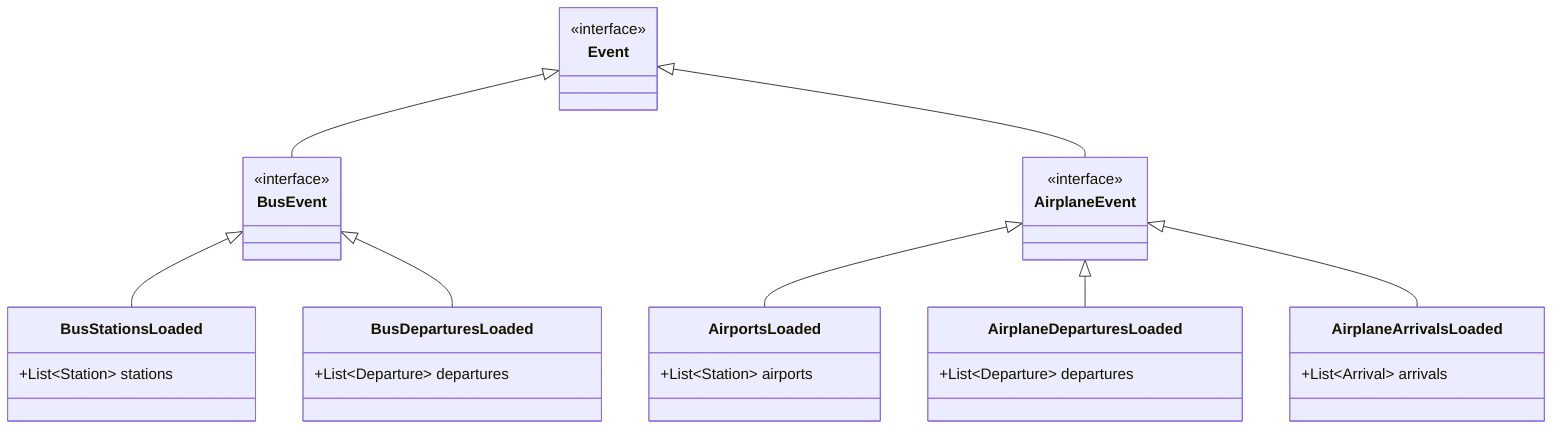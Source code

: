 classDiagram



    class Event {
        <<interface>>
    }

    class BusEvent {
        <<interface>>
    }
    class BusStationsLoaded {
        +List~Station~ stations
    }
    class BusDeparturesLoaded {
        +List~Departure~ departures
    }

    class AirplaneEvent {
        <<interface>>
    }
    class AirportsLoaded {
        +List~Station~ airports
    }
    class AirplaneDeparturesLoaded {
        +List~Departure~ departures
    }
    class AirplaneArrivalsLoaded {
        +List~Arrival~ arrivals
    }

    Event <|-- BusEvent
    Event <|-- AirplaneEvent
    BusEvent <|-- BusStationsLoaded
    BusEvent <|-- BusDeparturesLoaded
    AirplaneEvent <|-- AirportsLoaded
    AirplaneEvent <|-- AirplaneDeparturesLoaded
    AirplaneEvent <|-- AirplaneArrivalsLoaded